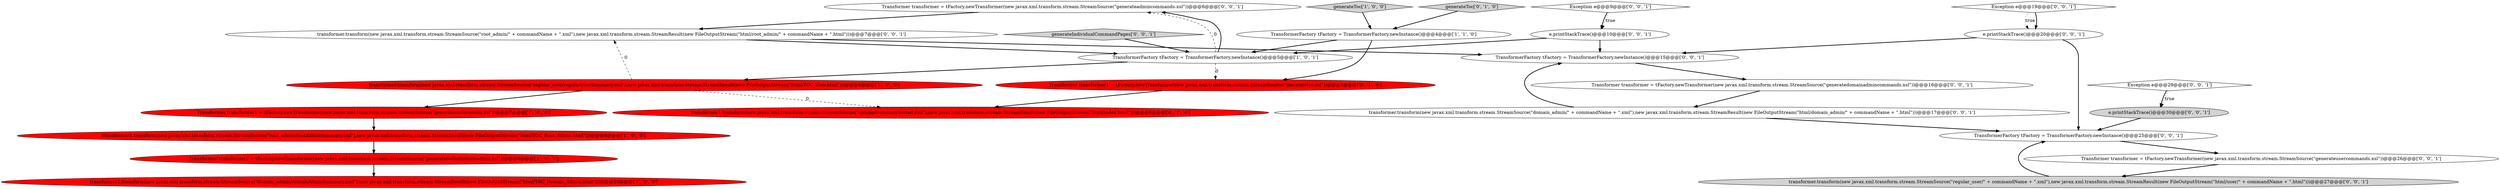 digraph {
14 [style = filled, label = "Transformer transformer = tFactory.newTransformer(new javax.xml.transform.stream.StreamSource(\"generateadmincommands.xsl\"))@@@6@@@['0', '0', '1']", fillcolor = white, shape = ellipse image = "AAA0AAABBB3BBB"];
17 [style = filled, label = "TransformerFactory tFactory = TransformerFactory.newInstance()@@@15@@@['0', '0', '1']", fillcolor = white, shape = ellipse image = "AAA0AAABBB3BBB"];
11 [style = filled, label = "e.printStackTrace()@@@10@@@['0', '0', '1']", fillcolor = white, shape = ellipse image = "AAA0AAABBB3BBB"];
8 [style = filled, label = "generateToc['0', '1', '0']", fillcolor = lightgray, shape = diamond image = "AAA0AAABBB2BBB"];
0 [style = filled, label = "TransformerFactory tFactory = TransformerFactory.newInstance()@@@5@@@['1', '0', '1']", fillcolor = white, shape = ellipse image = "AAA0AAABBB1BBB"];
24 [style = filled, label = "Exception e@@@19@@@['0', '0', '1']", fillcolor = white, shape = diamond image = "AAA0AAABBB3BBB"];
6 [style = filled, label = "transformer.transform(new javax.xml.transform.stream.StreamSource(\"regular_user/regularUserSummary.xml\"),new javax.xml.transform.stream.StreamResult(new FileOutputStream(\"html/TOC_User.html\")))@@@6@@@['1', '0', '0']", fillcolor = red, shape = ellipse image = "AAA1AAABBB1BBB"];
4 [style = filled, label = "transformer2.transform(new javax.xml.transform.stream.StreamSource(\"domain_admin/domainAdminSummary.xml\"),new javax.xml.transform.stream.StreamResult(new FileOutputStream(\"html/TOC_Domain_Admin.html\")))@@@10@@@['1', '0', '0']", fillcolor = red, shape = ellipse image = "AAA1AAABBB1BBB"];
7 [style = filled, label = "Transformer transformer1 = tFactory.newTransformer(new javax.xml.transform.stream.StreamSource(\"generatetocforadmin.xsl\"))@@@7@@@['1', '0', '0']", fillcolor = red, shape = ellipse image = "AAA1AAABBB1BBB"];
1 [style = filled, label = "Transformer transformer2 = tFactory.newTransformer(new javax.xml.transform.stream.StreamSource(\"generatetocfordomainadmin.xsl\"))@@@9@@@['1', '0', '0']", fillcolor = red, shape = ellipse image = "AAA1AAABBB1BBB"];
13 [style = filled, label = "e.printStackTrace()@@@30@@@['0', '0', '1']", fillcolor = lightgray, shape = ellipse image = "AAA0AAABBB3BBB"];
22 [style = filled, label = "e.printStackTrace()@@@20@@@['0', '0', '1']", fillcolor = white, shape = ellipse image = "AAA0AAABBB3BBB"];
3 [style = filled, label = "transformer1.transform(new javax.xml.transform.stream.StreamSource(\"root_admin/rootAdminSummary.xml\"),new javax.xml.transform.stream.StreamResult(new FileOutputStream(\"html/TOC_Root_Admin.html\")))@@@8@@@['1', '0', '0']", fillcolor = red, shape = ellipse image = "AAA1AAABBB1BBB"];
23 [style = filled, label = "Transformer transformer = tFactory.newTransformer(new javax.xml.transform.stream.StreamSource(\"generateusercommands.xsl\"))@@@26@@@['0', '0', '1']", fillcolor = white, shape = ellipse image = "AAA0AAABBB3BBB"];
2 [style = filled, label = "generateToc['1', '0', '0']", fillcolor = lightgray, shape = diamond image = "AAA0AAABBB1BBB"];
25 [style = filled, label = "transformer.transform(new javax.xml.transform.stream.StreamSource(\"domain_admin/\" + commandName + \".xml\"),new javax.xml.transform.stream.StreamResult(new FileOutputStream(\"html/domain_admin/\" + commandName + \".html\")))@@@17@@@['0', '0', '1']", fillcolor = white, shape = ellipse image = "AAA0AAABBB3BBB"];
10 [style = filled, label = "transformer1.transform(new javax.xml.transform.stream.StreamSource(\"apis/apiSummarySorted.xml\"),new javax.xml.transform.stream.StreamResult(new FileOutputStream(\"html/index.html\")))@@@6@@@['0', '1', '0']", fillcolor = red, shape = ellipse image = "AAA1AAABBB2BBB"];
12 [style = filled, label = "transformer.transform(new javax.xml.transform.stream.StreamSource(\"root_admin/\" + commandName + \".xml\"),new javax.xml.transform.stream.StreamResult(new FileOutputStream(\"html/root_admin/\" + commandName + \".html\")))@@@7@@@['0', '0', '1']", fillcolor = white, shape = ellipse image = "AAA0AAABBB3BBB"];
16 [style = filled, label = "TransformerFactory tFactory = TransformerFactory.newInstance()@@@25@@@['0', '0', '1']", fillcolor = white, shape = ellipse image = "AAA0AAABBB3BBB"];
9 [style = filled, label = "Transformer transformer1 = tFactory.newTransformer(new javax.xml.transform.stream.StreamSource(\"generatetoc.xsl\"))@@@5@@@['0', '1', '0']", fillcolor = red, shape = ellipse image = "AAA1AAABBB2BBB"];
19 [style = filled, label = "transformer.transform(new javax.xml.transform.stream.StreamSource(\"regular_user/\" + commandName + \".xml\"),new javax.xml.transform.stream.StreamResult(new FileOutputStream(\"html/user/\" + commandName + \".html\")))@@@27@@@['0', '0', '1']", fillcolor = lightgray, shape = ellipse image = "AAA0AAABBB3BBB"];
20 [style = filled, label = "generateIndividualCommandPages['0', '0', '1']", fillcolor = lightgray, shape = diamond image = "AAA0AAABBB3BBB"];
15 [style = filled, label = "Exception e@@@9@@@['0', '0', '1']", fillcolor = white, shape = diamond image = "AAA0AAABBB3BBB"];
18 [style = filled, label = "Transformer transformer = tFactory.newTransformer(new javax.xml.transform.stream.StreamSource(\"generatedomainadmincommands.xsl\"))@@@16@@@['0', '0', '1']", fillcolor = white, shape = ellipse image = "AAA0AAABBB3BBB"];
5 [style = filled, label = "TransformerFactory tFactory = TransformerFactory.newInstance()@@@4@@@['1', '1', '0']", fillcolor = white, shape = ellipse image = "AAA0AAABBB1BBB"];
21 [style = filled, label = "Exception e@@@29@@@['0', '0', '1']", fillcolor = white, shape = diamond image = "AAA0AAABBB3BBB"];
1->4 [style = bold, label=""];
3->1 [style = bold, label=""];
5->9 [style = bold, label=""];
0->6 [style = bold, label=""];
22->16 [style = bold, label=""];
20->0 [style = bold, label=""];
12->17 [style = bold, label=""];
16->23 [style = bold, label=""];
9->10 [style = bold, label=""];
25->16 [style = bold, label=""];
12->0 [style = bold, label=""];
25->17 [style = bold, label=""];
24->22 [style = bold, label=""];
13->16 [style = bold, label=""];
7->3 [style = bold, label=""];
19->16 [style = bold, label=""];
6->10 [style = dashed, label="0"];
6->12 [style = dashed, label="0"];
0->14 [style = dashed, label="0"];
0->14 [style = bold, label=""];
11->0 [style = bold, label=""];
15->11 [style = bold, label=""];
8->5 [style = bold, label=""];
5->0 [style = bold, label=""];
21->13 [style = bold, label=""];
24->22 [style = dotted, label="true"];
23->19 [style = bold, label=""];
14->12 [style = bold, label=""];
15->11 [style = dotted, label="true"];
18->25 [style = bold, label=""];
22->17 [style = bold, label=""];
11->17 [style = bold, label=""];
21->13 [style = dotted, label="true"];
0->9 [style = dashed, label="0"];
6->7 [style = bold, label=""];
17->18 [style = bold, label=""];
2->5 [style = bold, label=""];
}
